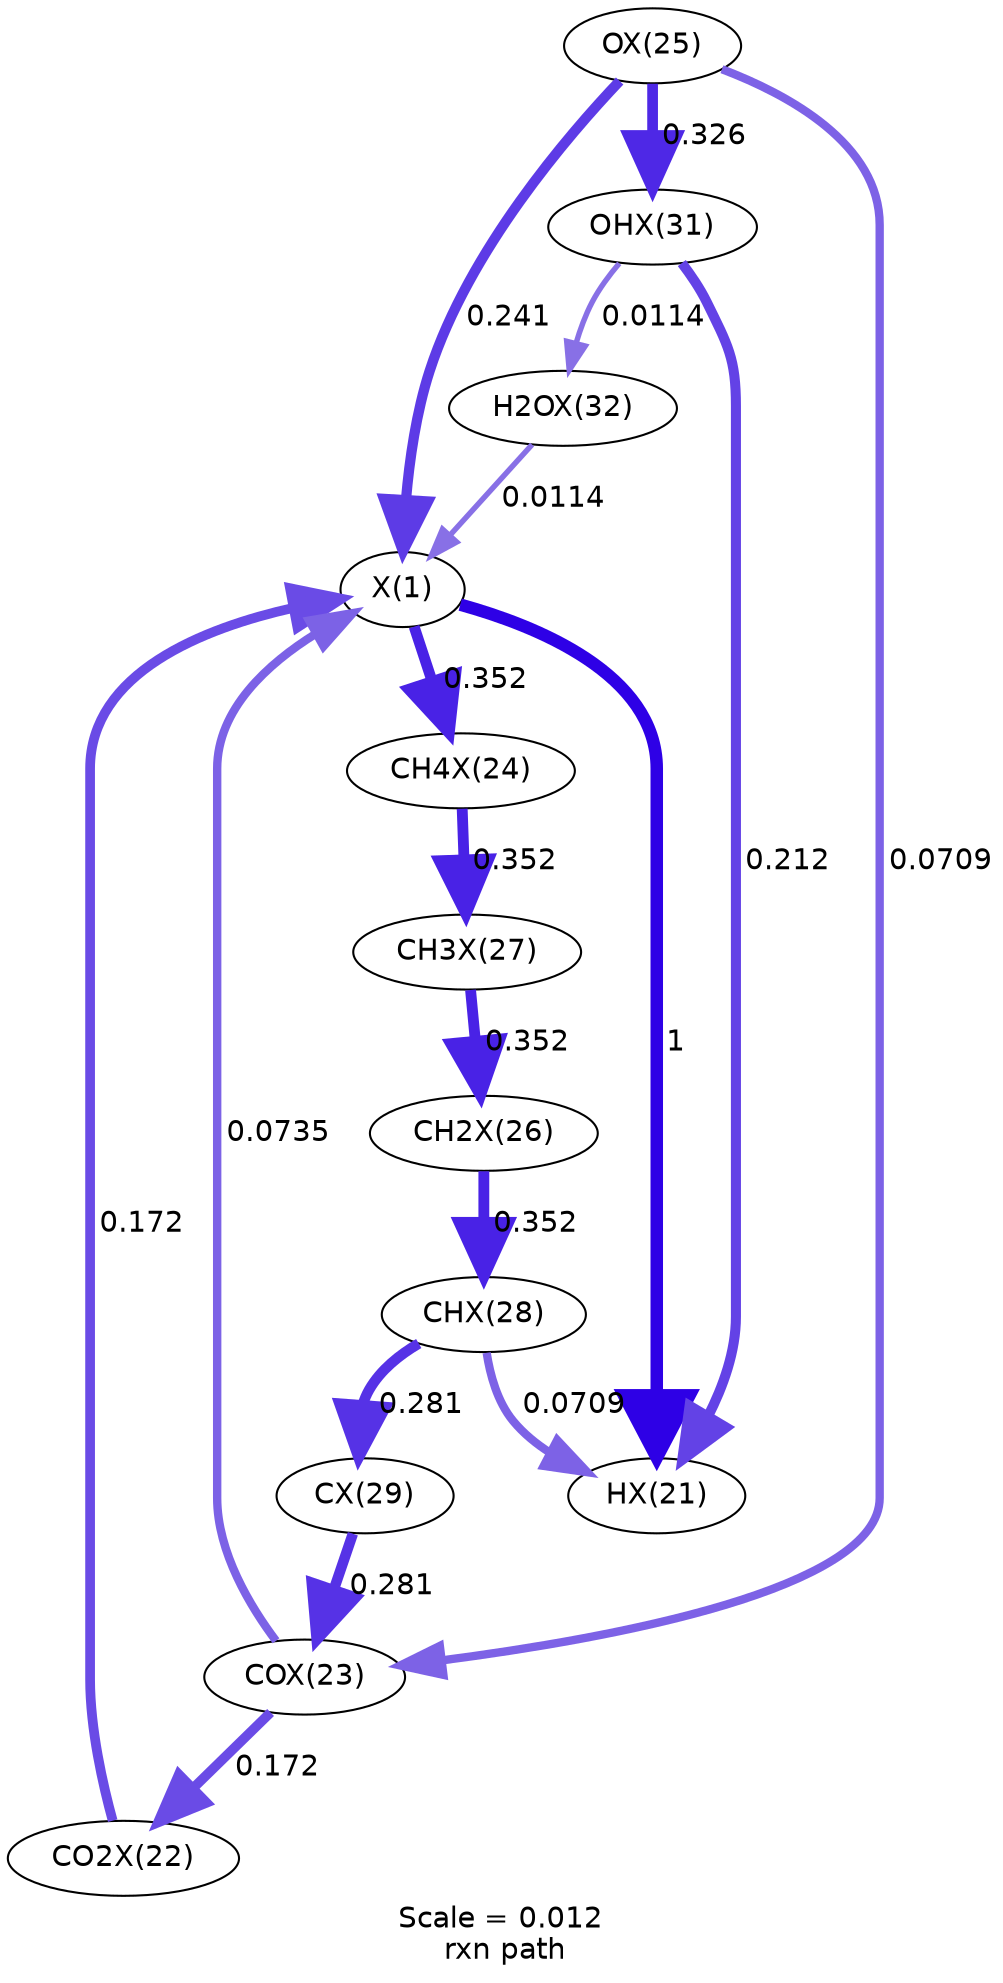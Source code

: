 digraph reaction_paths {
center=1;
s0 -> s1[fontname="Helvetica", penwidth=6, arrowsize=3, color="0.7, 1.5, 0.9"
, label=" 1"];
s2 -> s0[fontname="Helvetica", penwidth=4.67, arrowsize=2.34, color="0.7, 0.672, 0.9"
, label=" 0.172"];
s3 -> s0[fontname="Helvetica", penwidth=4.03, arrowsize=2.01, color="0.7, 0.573, 0.9"
, label=" 0.0735"];
s5 -> s0[fontname="Helvetica", penwidth=4.92, arrowsize=2.46, color="0.7, 0.741, 0.9"
, label=" 0.241"];
s12 -> s0[fontname="Helvetica", penwidth=2.63, arrowsize=1.31, color="0.7, 0.511, 0.9"
, label=" 0.0114"];
s0 -> s4[fontname="Helvetica", penwidth=5.21, arrowsize=2.61, color="0.7, 0.852, 0.9"
, label=" 0.352"];
s8 -> s1[fontname="Helvetica", penwidth=4, arrowsize=2, color="0.7, 0.571, 0.9"
, label=" 0.0709"];
s11 -> s1[fontname="Helvetica", penwidth=4.83, arrowsize=2.41, color="0.7, 0.712, 0.9"
, label=" 0.212"];
s3 -> s2[fontname="Helvetica", penwidth=4.67, arrowsize=2.33, color="0.7, 0.672, 0.9"
, label=" 0.172"];
s5 -> s3[fontname="Helvetica", penwidth=4, arrowsize=2, color="0.7, 0.571, 0.9"
, label=" 0.0709"];
s9 -> s3[fontname="Helvetica", penwidth=5.04, arrowsize=2.52, color="0.7, 0.781, 0.9"
, label=" 0.281"];
s5 -> s11[fontname="Helvetica", penwidth=5.15, arrowsize=2.58, color="0.7, 0.826, 0.9"
, label=" 0.326"];
s7 -> s6[fontname="Helvetica", penwidth=5.21, arrowsize=2.61, color="0.7, 0.852, 0.9"
, label=" 0.352"];
s6 -> s8[fontname="Helvetica", penwidth=5.21, arrowsize=2.61, color="0.7, 0.852, 0.9"
, label=" 0.352"];
s4 -> s7[fontname="Helvetica", penwidth=5.21, arrowsize=2.61, color="0.7, 0.852, 0.9"
, label=" 0.352"];
s8 -> s9[fontname="Helvetica", penwidth=5.04, arrowsize=2.52, color="0.7, 0.781, 0.9"
, label=" 0.281"];
s11 -> s12[fontname="Helvetica", penwidth=2.62, arrowsize=1.31, color="0.7, 0.511, 0.9"
, label=" 0.0114"];
s0 [ fontname="Helvetica", label="X(1)"];
s1 [ fontname="Helvetica", label="HX(21)"];
s2 [ fontname="Helvetica", label="CO2X(22)"];
s3 [ fontname="Helvetica", label="COX(23)"];
s4 [ fontname="Helvetica", label="CH4X(24)"];
s5 [ fontname="Helvetica", label="OX(25)"];
s6 [ fontname="Helvetica", label="CH2X(26)"];
s7 [ fontname="Helvetica", label="CH3X(27)"];
s8 [ fontname="Helvetica", label="CHX(28)"];
s9 [ fontname="Helvetica", label="CX(29)"];
s11 [ fontname="Helvetica", label="OHX(31)"];
s12 [ fontname="Helvetica", label="H2OX(32)"];
 label = "Scale = 0.012\l rxn path";
 fontname = "Helvetica";
}
